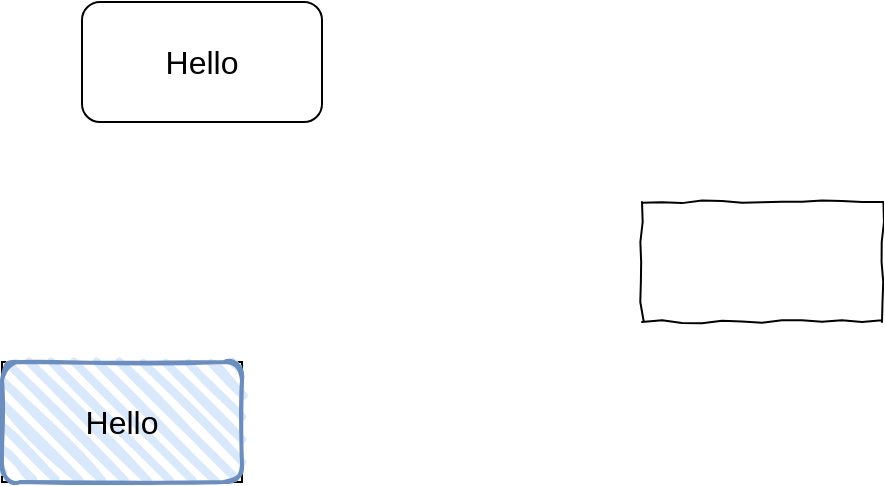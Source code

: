 <mxfile version="20.6.0" type="github"><diagram id="G4iJYa-5-qemgNN1vH3t" name="第 1 页"><mxGraphModel dx="1602" dy="1033" grid="1" gridSize="10" guides="1" tooltips="1" connect="1" arrows="1" fold="1" page="1" pageScale="1" pageWidth="827" pageHeight="1169" math="0" shadow="0"><root><mxCell id="0"/><mxCell id="1" parent="0"/><mxCell id="lt2Um_x_42V25Y71RTd9-1" value="" style="rounded=0;whiteSpace=wrap;html=1;" vertex="1" parent="1"><mxGeometry x="210" y="500" width="120" height="60" as="geometry"/></mxCell><mxCell id="lt2Um_x_42V25Y71RTd9-2" value="Hello" style="rounded=1;whiteSpace=wrap;html=1;strokeWidth=2;fillWeight=4;hachureGap=8;hachureAngle=45;fillColor=#dae8fc;sketch=1;strokeColor=#6c8ebf;fontSize=16;" vertex="1" parent="1"><mxGeometry x="210" y="500" width="120" height="60" as="geometry"/></mxCell><mxCell id="lt2Um_x_42V25Y71RTd9-3" value="Hello" style="rounded=1;whiteSpace=wrap;html=1;fontSize=16;" vertex="1" parent="1"><mxGeometry x="250" y="320" width="120" height="60" as="geometry"/></mxCell><mxCell id="lt2Um_x_42V25Y71RTd9-4" value="" style="rounded=0;whiteSpace=wrap;html=1;fontSize=16;glass=0;comic=1;" vertex="1" parent="1"><mxGeometry x="530" y="420" width="120" height="60" as="geometry"/></mxCell></root></mxGraphModel></diagram></mxfile>